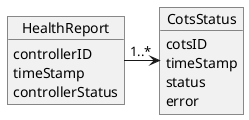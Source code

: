@startuml

object HealthReport
HealthReport : controllerID
HealthReport : timeStamp
HealthReport : controllerStatus

object CotsStatus
CotsStatus : cotsID
CotsStatus : timeStamp
CotsStatus : status
CotsStatus : error

HealthReport -> "1..*" CotsStatus

@enduml